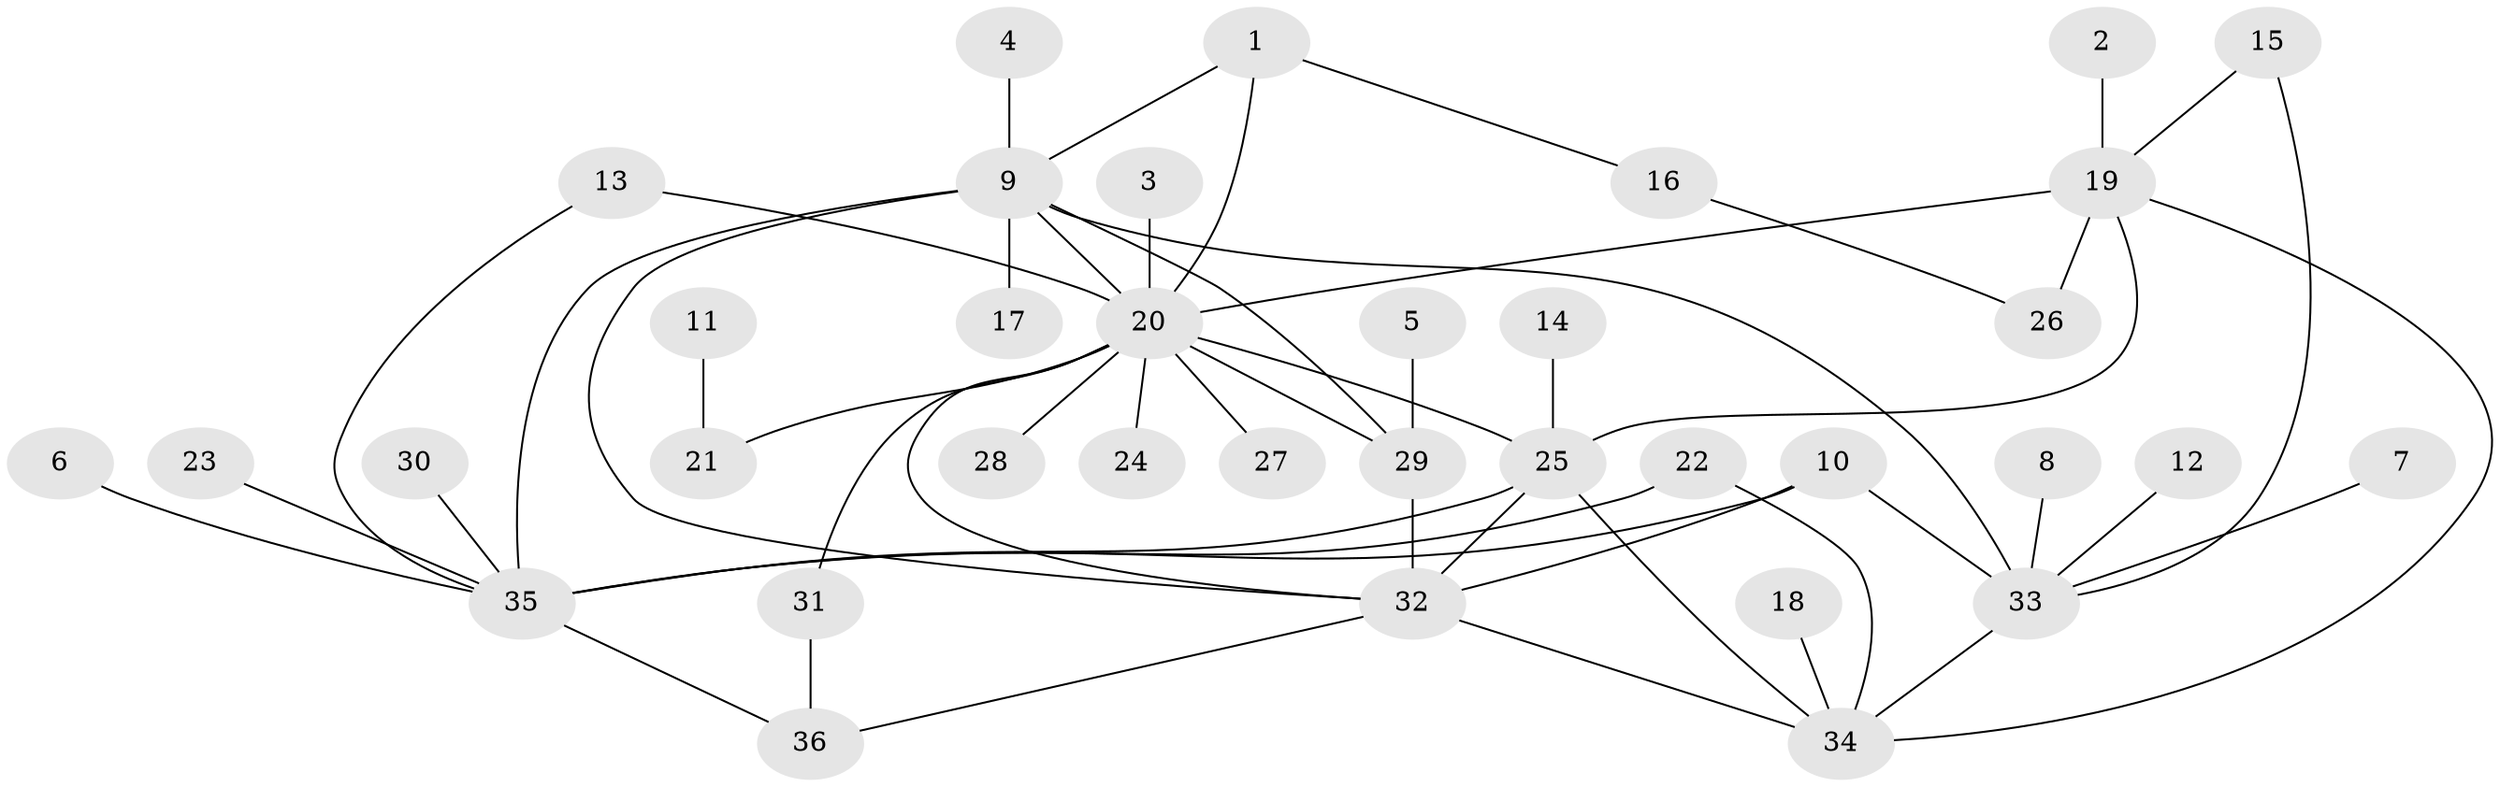 // original degree distribution, {7: 0.013888888888888888, 3: 0.16666666666666666, 14: 0.013888888888888888, 8: 0.041666666666666664, 2: 0.2638888888888889, 11: 0.013888888888888888, 1: 0.4027777777777778, 5: 0.013888888888888888, 6: 0.027777777777777776, 4: 0.027777777777777776, 10: 0.013888888888888888}
// Generated by graph-tools (version 1.1) at 2025/49/03/09/25 03:49:49]
// undirected, 36 vertices, 53 edges
graph export_dot {
graph [start="1"]
  node [color=gray90,style=filled];
  1;
  2;
  3;
  4;
  5;
  6;
  7;
  8;
  9;
  10;
  11;
  12;
  13;
  14;
  15;
  16;
  17;
  18;
  19;
  20;
  21;
  22;
  23;
  24;
  25;
  26;
  27;
  28;
  29;
  30;
  31;
  32;
  33;
  34;
  35;
  36;
  1 -- 9 [weight=1.0];
  1 -- 16 [weight=1.0];
  1 -- 20 [weight=1.0];
  2 -- 19 [weight=1.0];
  3 -- 20 [weight=1.0];
  4 -- 9 [weight=1.0];
  5 -- 29 [weight=1.0];
  6 -- 35 [weight=1.0];
  7 -- 33 [weight=1.0];
  8 -- 33 [weight=1.0];
  9 -- 17 [weight=1.0];
  9 -- 20 [weight=1.0];
  9 -- 29 [weight=1.0];
  9 -- 32 [weight=1.0];
  9 -- 33 [weight=1.0];
  9 -- 35 [weight=2.0];
  10 -- 32 [weight=1.0];
  10 -- 33 [weight=1.0];
  10 -- 35 [weight=1.0];
  11 -- 21 [weight=1.0];
  12 -- 33 [weight=1.0];
  13 -- 20 [weight=1.0];
  13 -- 35 [weight=1.0];
  14 -- 25 [weight=1.0];
  15 -- 19 [weight=1.0];
  15 -- 33 [weight=1.0];
  16 -- 26 [weight=1.0];
  18 -- 34 [weight=2.0];
  19 -- 20 [weight=2.0];
  19 -- 25 [weight=1.0];
  19 -- 26 [weight=1.0];
  19 -- 34 [weight=1.0];
  20 -- 21 [weight=1.0];
  20 -- 24 [weight=1.0];
  20 -- 25 [weight=2.0];
  20 -- 27 [weight=1.0];
  20 -- 28 [weight=1.0];
  20 -- 29 [weight=1.0];
  20 -- 31 [weight=1.0];
  20 -- 32 [weight=1.0];
  22 -- 34 [weight=1.0];
  22 -- 35 [weight=1.0];
  23 -- 35 [weight=1.0];
  25 -- 32 [weight=1.0];
  25 -- 34 [weight=1.0];
  25 -- 35 [weight=1.0];
  29 -- 32 [weight=1.0];
  30 -- 35 [weight=1.0];
  31 -- 36 [weight=1.0];
  32 -- 34 [weight=1.0];
  32 -- 36 [weight=1.0];
  33 -- 34 [weight=2.0];
  35 -- 36 [weight=1.0];
}
